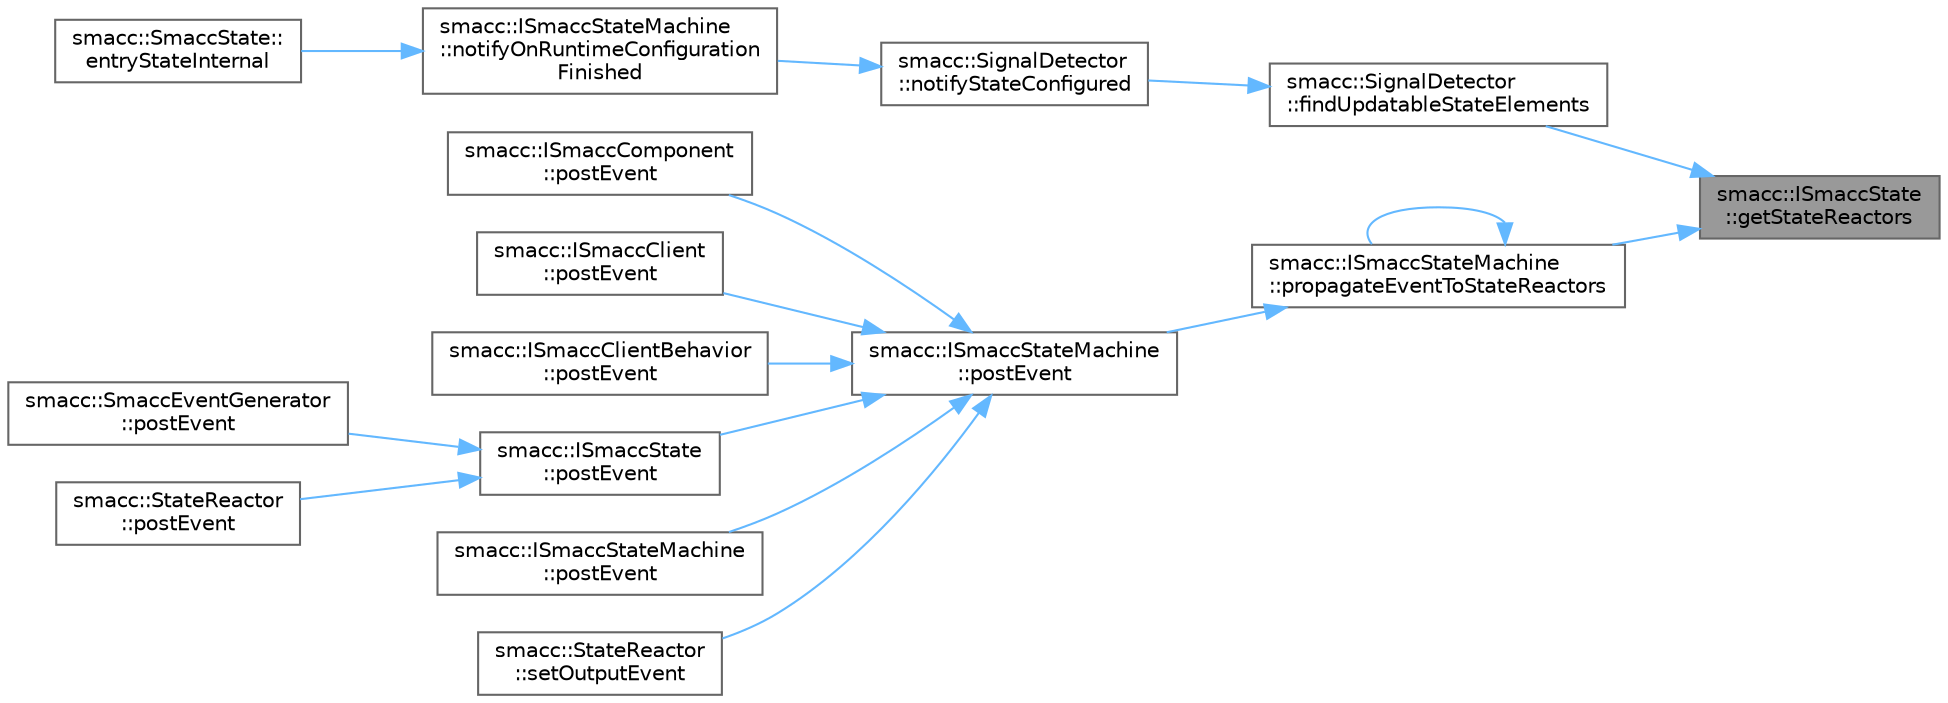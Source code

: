 digraph "smacc::ISmaccState::getStateReactors"
{
 // LATEX_PDF_SIZE
  bgcolor="transparent";
  edge [fontname=Helvetica,fontsize=10,labelfontname=Helvetica,labelfontsize=10];
  node [fontname=Helvetica,fontsize=10,shape=box,height=0.2,width=0.4];
  rankdir="RL";
  Node1 [label="smacc::ISmaccState\l::getStateReactors",height=0.2,width=0.4,color="gray40", fillcolor="grey60", style="filled", fontcolor="black",tooltip=" "];
  Node1 -> Node2 [dir="back",color="steelblue1",style="solid"];
  Node2 [label="smacc::SignalDetector\l::findUpdatableStateElements",height=0.2,width=0.4,color="grey40", fillcolor="white", style="filled",URL="$classsmacc_1_1SignalDetector.html#a443234ebdf8cedd45cde725e64639dfe",tooltip=" "];
  Node2 -> Node3 [dir="back",color="steelblue1",style="solid"];
  Node3 [label="smacc::SignalDetector\l::notifyStateConfigured",height=0.2,width=0.4,color="grey40", fillcolor="white", style="filled",URL="$classsmacc_1_1SignalDetector.html#a3e439c247b484cd190c42bd3493fd7d8",tooltip=" "];
  Node3 -> Node4 [dir="back",color="steelblue1",style="solid"];
  Node4 [label="smacc::ISmaccStateMachine\l::notifyOnRuntimeConfiguration\lFinished",height=0.2,width=0.4,color="grey40", fillcolor="white", style="filled",URL="$classsmacc_1_1ISmaccStateMachine.html#a0a561ebd12c874a9fa85ba75b740871b",tooltip=" "];
  Node4 -> Node5 [dir="back",color="steelblue1",style="solid"];
  Node5 [label="smacc::SmaccState::\lentryStateInternal",height=0.2,width=0.4,color="grey40", fillcolor="white", style="filled",URL="$classsmacc_1_1SmaccState.html#a084b95d0cb856d048fdb5ce81400eec7",tooltip=" "];
  Node1 -> Node6 [dir="back",color="steelblue1",style="solid"];
  Node6 [label="smacc::ISmaccStateMachine\l::propagateEventToStateReactors",height=0.2,width=0.4,color="grey40", fillcolor="white", style="filled",URL="$classsmacc_1_1ISmaccStateMachine.html#a3d369c7cff22632ca85a8656000ba19c",tooltip=" "];
  Node6 -> Node7 [dir="back",color="steelblue1",style="solid"];
  Node7 [label="smacc::ISmaccStateMachine\l::postEvent",height=0.2,width=0.4,color="grey40", fillcolor="white", style="filled",URL="$classsmacc_1_1ISmaccStateMachine.html#afcb6a216441aeaea2cba4e1ab12c366b",tooltip=" "];
  Node7 -> Node8 [dir="back",color="steelblue1",style="solid"];
  Node8 [label="smacc::ISmaccComponent\l::postEvent",height=0.2,width=0.4,color="grey40", fillcolor="white", style="filled",URL="$classsmacc_1_1ISmaccComponent.html#a687dead5b87a3b9781b9bf6ab0b7afa5",tooltip=" "];
  Node7 -> Node9 [dir="back",color="steelblue1",style="solid"];
  Node9 [label="smacc::ISmaccClient\l::postEvent",height=0.2,width=0.4,color="grey40", fillcolor="white", style="filled",URL="$classsmacc_1_1ISmaccClient.html#a46cbc0d695214efe40d29247323bfc80",tooltip=" "];
  Node7 -> Node10 [dir="back",color="steelblue1",style="solid"];
  Node10 [label="smacc::ISmaccClientBehavior\l::postEvent",height=0.2,width=0.4,color="grey40", fillcolor="white", style="filled",URL="$classsmacc_1_1ISmaccClientBehavior.html#af8c7fc75e85d717ecee0dcd254f71681",tooltip=" "];
  Node7 -> Node11 [dir="back",color="steelblue1",style="solid"];
  Node11 [label="smacc::ISmaccState\l::postEvent",height=0.2,width=0.4,color="grey40", fillcolor="white", style="filled",URL="$classsmacc_1_1ISmaccState.html#acef404ab3766ddf2892e8dad14a4a7cf",tooltip=" "];
  Node11 -> Node12 [dir="back",color="steelblue1",style="solid"];
  Node12 [label="smacc::SmaccEventGenerator\l::postEvent",height=0.2,width=0.4,color="grey40", fillcolor="white", style="filled",URL="$classsmacc_1_1SmaccEventGenerator.html#a0bc8c90df39c07d36f74e3dd60ad5c8d",tooltip=" "];
  Node11 -> Node13 [dir="back",color="steelblue1",style="solid"];
  Node13 [label="smacc::StateReactor\l::postEvent",height=0.2,width=0.4,color="grey40", fillcolor="white", style="filled",URL="$classsmacc_1_1StateReactor.html#a06303bdf908d04d5a6eb5f63131e68bd",tooltip=" "];
  Node7 -> Node14 [dir="back",color="steelblue1",style="solid"];
  Node14 [label="smacc::ISmaccStateMachine\l::postEvent",height=0.2,width=0.4,color="grey40", fillcolor="white", style="filled",URL="$classsmacc_1_1ISmaccStateMachine.html#a7a68162b2cadb10e51ab0d28d7aed307",tooltip=" "];
  Node7 -> Node15 [dir="back",color="steelblue1",style="solid"];
  Node15 [label="smacc::StateReactor\l::setOutputEvent",height=0.2,width=0.4,color="grey40", fillcolor="white", style="filled",URL="$classsmacc_1_1StateReactor.html#ae9d0dd0c8cdcc57f8881f0962040c8ed",tooltip=" "];
  Node6 -> Node6 [dir="back",color="steelblue1",style="solid"];
}
